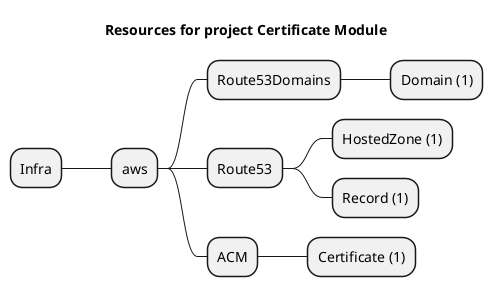 @startmindmap
title Resources for project Certificate Module
skinparam monochrome true
+ Infra
++ aws
+++ Route53Domains
++++ Domain (1)
+++ Route53
++++ HostedZone (1)
++++ Record (1)
+++ ACM
++++ Certificate (1)
@endmindmap
